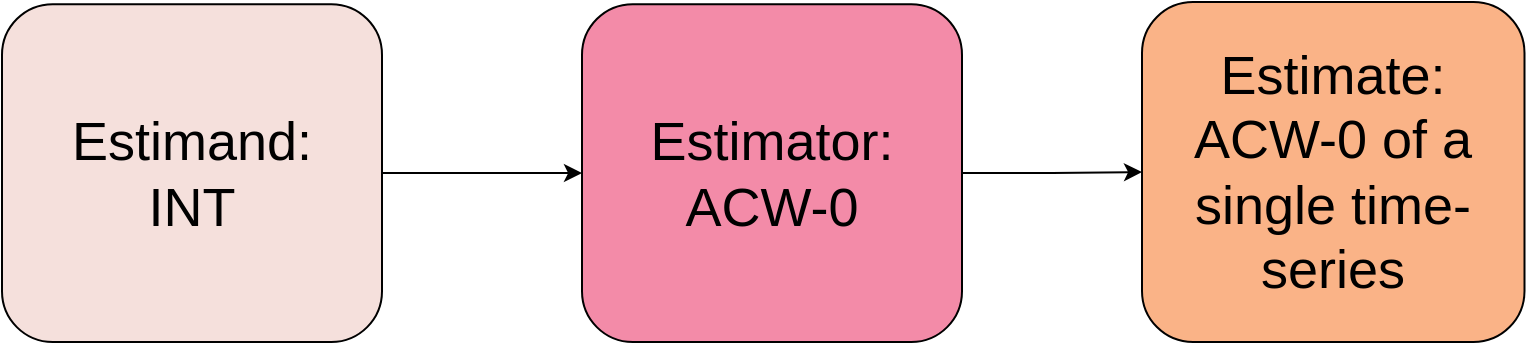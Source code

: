 <mxfile version="26.0.10">
  <diagram name="Page-1" id="u9qzqC4mu61JqOmZtt4Q">
    <mxGraphModel dx="1434" dy="827" grid="1" gridSize="10" guides="1" tooltips="1" connect="1" arrows="1" fold="1" page="1" pageScale="1" pageWidth="850" pageHeight="1100" math="0" shadow="0">
      <root>
        <mxCell id="0" />
        <mxCell id="1" parent="0" />
        <mxCell id="_fj4g9FkflZr4mRsiet7-4" style="edgeStyle=orthogonalEdgeStyle;rounded=0;orthogonalLoop=1;jettySize=auto;html=1;entryX=0;entryY=0.5;entryDx=0;entryDy=0;" edge="1" parent="1" source="_fj4g9FkflZr4mRsiet7-1" target="_fj4g9FkflZr4mRsiet7-2">
          <mxGeometry relative="1" as="geometry" />
        </mxCell>
        <mxCell id="_fj4g9FkflZr4mRsiet7-1" value="&lt;font style=&quot;font-size: 27px;&quot;&gt;Estimand:&lt;/font&gt;&lt;div&gt;&lt;font style=&quot;font-size: 27px;&quot;&gt;INT&lt;/font&gt;&lt;/div&gt;" style="rounded=1;whiteSpace=wrap;html=1;fillColor=#F5E0DC;" vertex="1" parent="1">
          <mxGeometry x="50" y="51.11" width="190" height="168.89" as="geometry" />
        </mxCell>
        <mxCell id="_fj4g9FkflZr4mRsiet7-5" style="edgeStyle=orthogonalEdgeStyle;rounded=0;orthogonalLoop=1;jettySize=auto;html=1;entryX=0;entryY=0.5;entryDx=0;entryDy=0;" edge="1" parent="1" source="_fj4g9FkflZr4mRsiet7-2" target="_fj4g9FkflZr4mRsiet7-3">
          <mxGeometry relative="1" as="geometry" />
        </mxCell>
        <mxCell id="_fj4g9FkflZr4mRsiet7-2" value="&lt;font style=&quot;font-size: 27px;&quot;&gt;Estimator:&lt;/font&gt;&lt;div&gt;&lt;font style=&quot;font-size: 27px;&quot;&gt;ACW-0&lt;/font&gt;&lt;/div&gt;" style="rounded=1;whiteSpace=wrap;html=1;fillColor=#F38BA8;" vertex="1" parent="1">
          <mxGeometry x="340" y="51.11" width="190" height="168.89" as="geometry" />
        </mxCell>
        <mxCell id="_fj4g9FkflZr4mRsiet7-3" value="&lt;font style=&quot;font-size: 27px;&quot;&gt;Estimate:&lt;/font&gt;&lt;div&gt;&lt;font style=&quot;font-size: 27px;&quot;&gt;ACW-0 of a single time-series&lt;/font&gt;&lt;/div&gt;" style="rounded=1;whiteSpace=wrap;html=1;fillColor=#FAB387;" vertex="1" parent="1">
          <mxGeometry x="620" y="50" width="191.25" height="170" as="geometry" />
        </mxCell>
      </root>
    </mxGraphModel>
  </diagram>
</mxfile>
